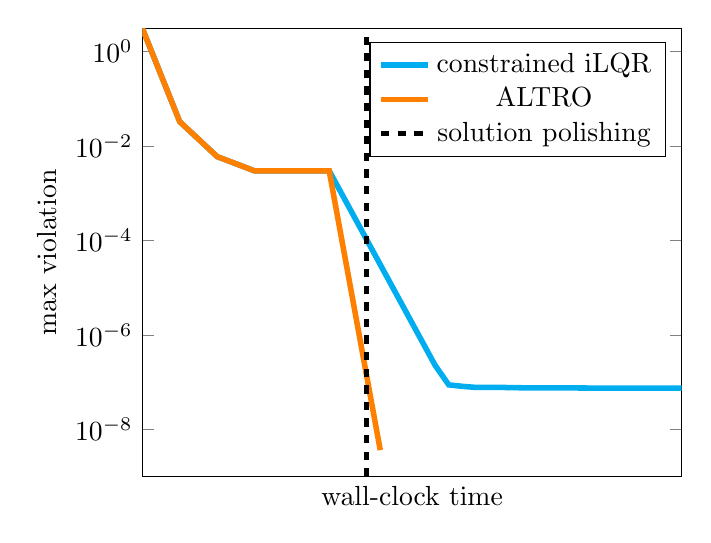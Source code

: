 \begin{tikzpicture}[]
\begin{axis}[legend pos = {north east}, xmajorticks=false, ylabel = {max violation}, xmin = {0.0}, xmax = {3.0}, xticklabels={,,}, ymax = {3.142}, ymode = {log}, xlabel = {wall-clock time}, hide axis = {false},  ymin = {1.0e-9}]
\addplot+ [mark = {none}, line width=2, color=cyan]coordinates {
(0.0, 3.142)
(0.208, 0.033)
(0.416, 0.006)
(0.623, 0.003)
(0.831, 0.003)
(1.039, 0.003)
(1.247, 0.0)
(1.247, 0.0)
(1.323, 0.0)
(1.399, 0.0)
(1.475, 0.0)
(1.551, 0.0)
(1.628, 2.271e-7)
(1.704, 8.753e-8)
(1.78, 8.143e-8)
(1.856, 7.719e-8)
(1.932, 7.719e-8)
(2.009, 7.714e-8)
(2.085, 7.617e-8)
(2.161, 7.561e-8)
(2.237, 7.529e-8)
(2.313, 7.529e-8)
(2.389, 7.529e-8)
(2.466, 7.508e-8)
(2.542, 7.485e-8)
(2.618, 7.482e-8)
(2.694, 7.48e-8)
(2.77, 7.48e-8)
(2.847, 7.48e-8)
(2.923, 7.48e-8)
(2.999, 7.479e-8)
};
\addlegendentry{constrained iLQR}
\addplot+ [mark = {none}, line width=2, color=orange]coordinates {
(0.0, 3.142)
(0.208, 0.033)
(0.416, 0.006)
(0.623, 0.003)
(0.831, 0.003)
(1.039, 0.003)
(1.247, 0.0)
(1.323, 3.625e-9)
};
\addlegendentry{ALTRO}
\addplot+ [mark = {none}, line width=2, color=black, dashed]coordinates {
(1.247, 1.0e-9)
(1.247, 1010.101)
(1.247, 2020.202)
(1.247, 3030.303)
(1.247, 4040.404)
(1.247, 5050.505)
(1.247, 6060.606)
(1.247, 7070.707)
(1.247, 8080.808)
(1.247, 9090.909)
(1.247, 10101.01)
(1.247, 11111.111)
(1.247, 12121.212)
(1.247, 13131.313)
(1.247, 14141.414)
(1.247, 15151.515)
(1.247, 16161.616)
(1.247, 17171.717)
(1.247, 18181.818)
(1.247, 19191.919)
(1.247, 20202.02)
(1.247, 21212.121)
(1.247, 22222.222)
(1.247, 23232.323)
(1.247, 24242.424)
(1.247, 25252.525)
(1.247, 26262.626)
(1.247, 27272.727)
(1.247, 28282.828)
(1.247, 29292.929)
(1.247, 30303.03)
(1.247, 31313.131)
(1.247, 32323.232)
(1.247, 33333.333)
(1.247, 34343.434)
(1.247, 35353.535)
(1.247, 36363.636)
(1.247, 37373.737)
(1.247, 38383.838)
(1.247, 39393.939)
(1.247, 40404.04)
(1.247, 41414.141)
(1.247, 42424.242)
(1.247, 43434.343)
(1.247, 44444.444)
(1.247, 45454.545)
(1.247, 46464.646)
(1.247, 47474.747)
(1.247, 48484.848)
(1.247, 49494.949)
(1.247, 50505.051)
(1.247, 51515.152)
(1.247, 52525.253)
(1.247, 53535.354)
(1.247, 54545.455)
(1.247, 55555.556)
(1.247, 56565.657)
(1.247, 57575.758)
(1.247, 58585.859)
(1.247, 59595.96)
(1.247, 60606.061)
(1.247, 61616.162)
(1.247, 62626.263)
(1.247, 63636.364)
(1.247, 64646.465)
(1.247, 65656.566)
(1.247, 66666.667)
(1.247, 67676.768)
(1.247, 68686.869)
(1.247, 69696.97)
(1.247, 70707.071)
(1.247, 71717.172)
(1.247, 72727.273)
(1.247, 73737.374)
(1.247, 74747.475)
(1.247, 75757.576)
(1.247, 76767.677)
(1.247, 77777.778)
(1.247, 78787.879)
(1.247, 79797.98)
(1.247, 80808.081)
(1.247, 81818.182)
(1.247, 82828.283)
(1.247, 83838.384)
(1.247, 84848.485)
(1.247, 85858.586)
(1.247, 86868.687)
(1.247, 87878.788)
(1.247, 88888.889)
(1.247, 89898.99)
(1.247, 90909.091)
(1.247, 91919.192)
(1.247, 92929.293)
(1.247, 93939.394)
(1.247, 94949.495)
(1.247, 95959.596)
(1.247, 96969.697)
(1.247, 97979.798)
(1.247, 98989.899)
(1.247, 100000.0)
};
\addlegendentry{solution polishing}
\end{axis}

\end{tikzpicture}

